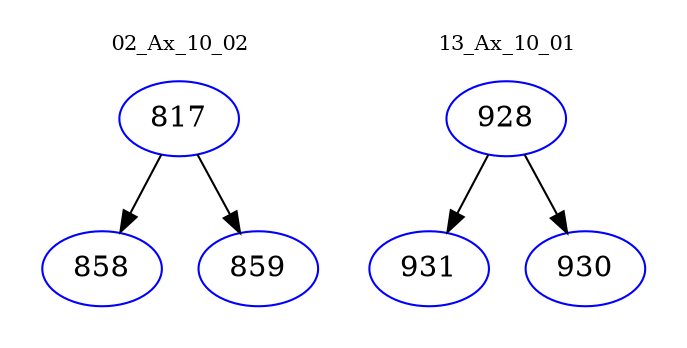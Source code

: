 digraph{
subgraph cluster_0 {
color = white
label = "02_Ax_10_02";
fontsize=10;
T0_817 [label="817", color="blue"]
T0_817 -> T0_858 [color="black"]
T0_858 [label="858", color="blue"]
T0_817 -> T0_859 [color="black"]
T0_859 [label="859", color="blue"]
}
subgraph cluster_1 {
color = white
label = "13_Ax_10_01";
fontsize=10;
T1_928 [label="928", color="blue"]
T1_928 -> T1_931 [color="black"]
T1_931 [label="931", color="blue"]
T1_928 -> T1_930 [color="black"]
T1_930 [label="930", color="blue"]
}
}
